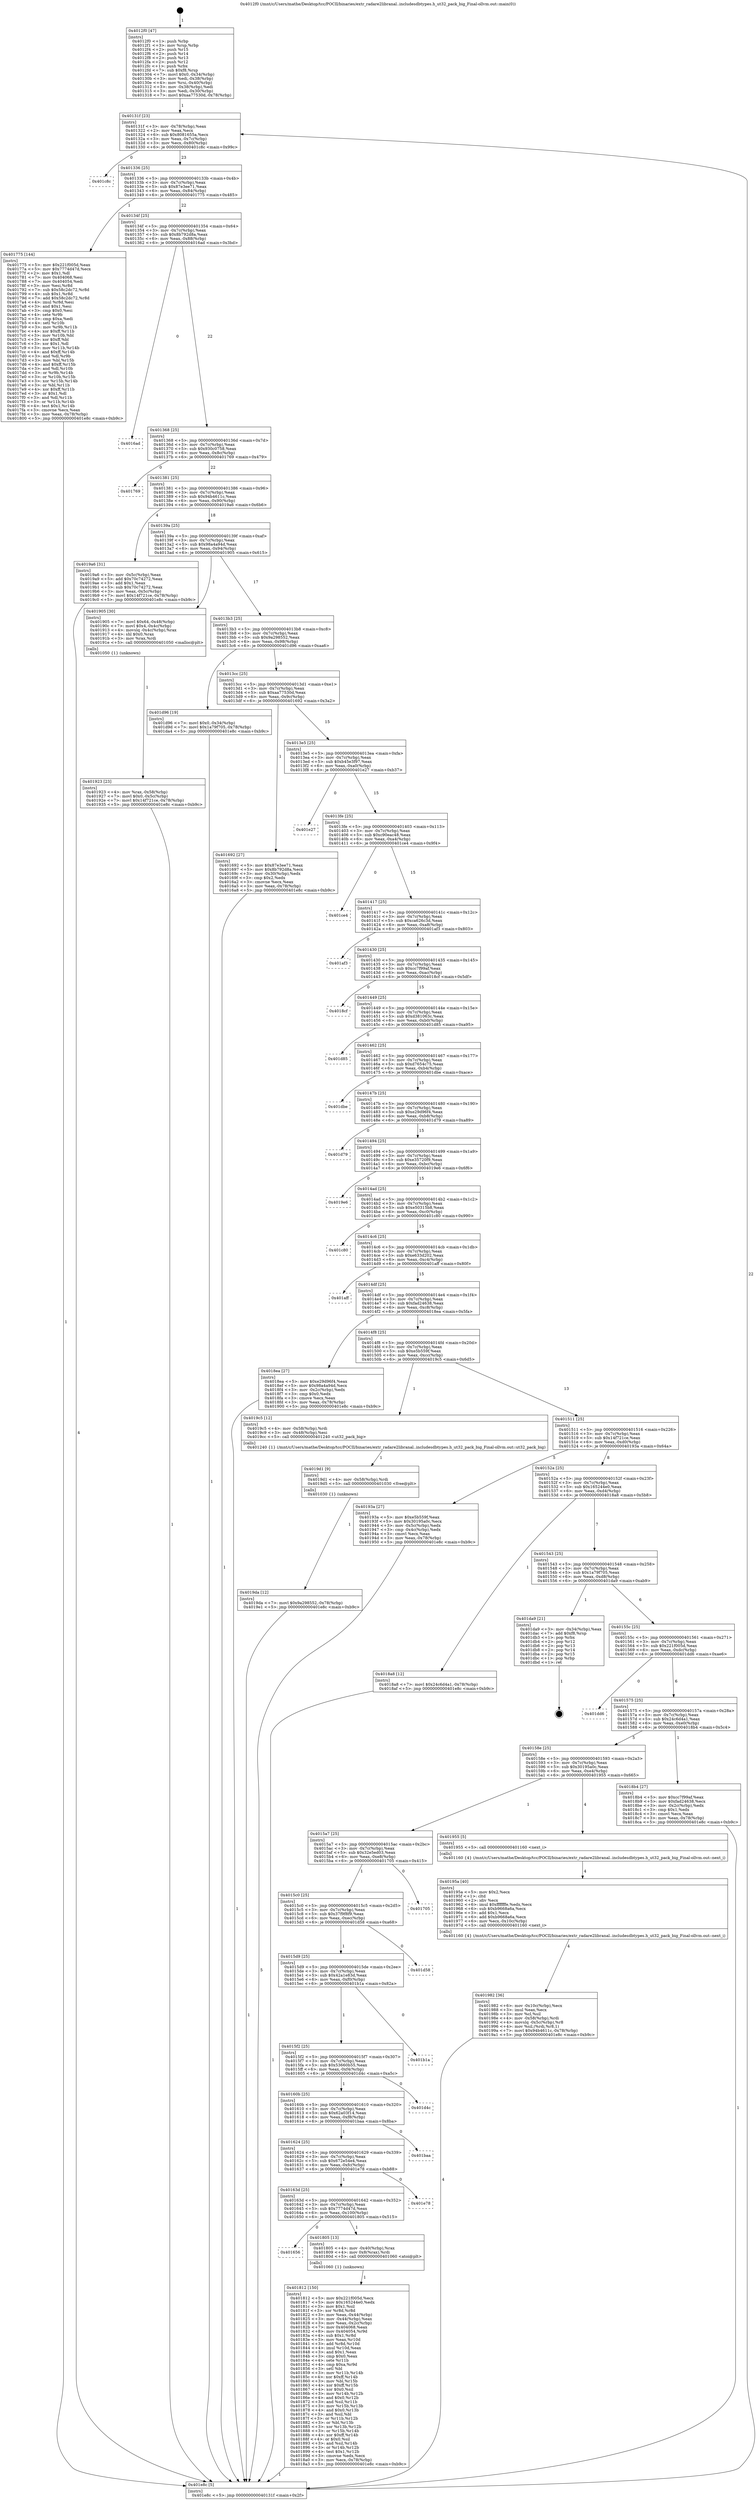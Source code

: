 digraph "0x4012f0" {
  label = "0x4012f0 (/mnt/c/Users/mathe/Desktop/tcc/POCII/binaries/extr_radare2libranal..includesdbtypes.h_ut32_pack_big_Final-ollvm.out::main(0))"
  labelloc = "t"
  node[shape=record]

  Entry [label="",width=0.3,height=0.3,shape=circle,fillcolor=black,style=filled]
  "0x40131f" [label="{
     0x40131f [23]\l
     | [instrs]\l
     &nbsp;&nbsp;0x40131f \<+3\>: mov -0x78(%rbp),%eax\l
     &nbsp;&nbsp;0x401322 \<+2\>: mov %eax,%ecx\l
     &nbsp;&nbsp;0x401324 \<+6\>: sub $0x8081655a,%ecx\l
     &nbsp;&nbsp;0x40132a \<+3\>: mov %eax,-0x7c(%rbp)\l
     &nbsp;&nbsp;0x40132d \<+3\>: mov %ecx,-0x80(%rbp)\l
     &nbsp;&nbsp;0x401330 \<+6\>: je 0000000000401c8c \<main+0x99c\>\l
  }"]
  "0x401c8c" [label="{
     0x401c8c\l
  }", style=dashed]
  "0x401336" [label="{
     0x401336 [25]\l
     | [instrs]\l
     &nbsp;&nbsp;0x401336 \<+5\>: jmp 000000000040133b \<main+0x4b\>\l
     &nbsp;&nbsp;0x40133b \<+3\>: mov -0x7c(%rbp),%eax\l
     &nbsp;&nbsp;0x40133e \<+5\>: sub $0x87e3ee71,%eax\l
     &nbsp;&nbsp;0x401343 \<+6\>: mov %eax,-0x84(%rbp)\l
     &nbsp;&nbsp;0x401349 \<+6\>: je 0000000000401775 \<main+0x485\>\l
  }"]
  Exit [label="",width=0.3,height=0.3,shape=circle,fillcolor=black,style=filled,peripheries=2]
  "0x401775" [label="{
     0x401775 [144]\l
     | [instrs]\l
     &nbsp;&nbsp;0x401775 \<+5\>: mov $0x221f005d,%eax\l
     &nbsp;&nbsp;0x40177a \<+5\>: mov $0x7774d47d,%ecx\l
     &nbsp;&nbsp;0x40177f \<+2\>: mov $0x1,%dl\l
     &nbsp;&nbsp;0x401781 \<+7\>: mov 0x404068,%esi\l
     &nbsp;&nbsp;0x401788 \<+7\>: mov 0x404054,%edi\l
     &nbsp;&nbsp;0x40178f \<+3\>: mov %esi,%r8d\l
     &nbsp;&nbsp;0x401792 \<+7\>: sub $0x58c2dc72,%r8d\l
     &nbsp;&nbsp;0x401799 \<+4\>: sub $0x1,%r8d\l
     &nbsp;&nbsp;0x40179d \<+7\>: add $0x58c2dc72,%r8d\l
     &nbsp;&nbsp;0x4017a4 \<+4\>: imul %r8d,%esi\l
     &nbsp;&nbsp;0x4017a8 \<+3\>: and $0x1,%esi\l
     &nbsp;&nbsp;0x4017ab \<+3\>: cmp $0x0,%esi\l
     &nbsp;&nbsp;0x4017ae \<+4\>: sete %r9b\l
     &nbsp;&nbsp;0x4017b2 \<+3\>: cmp $0xa,%edi\l
     &nbsp;&nbsp;0x4017b5 \<+4\>: setl %r10b\l
     &nbsp;&nbsp;0x4017b9 \<+3\>: mov %r9b,%r11b\l
     &nbsp;&nbsp;0x4017bc \<+4\>: xor $0xff,%r11b\l
     &nbsp;&nbsp;0x4017c0 \<+3\>: mov %r10b,%bl\l
     &nbsp;&nbsp;0x4017c3 \<+3\>: xor $0xff,%bl\l
     &nbsp;&nbsp;0x4017c6 \<+3\>: xor $0x1,%dl\l
     &nbsp;&nbsp;0x4017c9 \<+3\>: mov %r11b,%r14b\l
     &nbsp;&nbsp;0x4017cc \<+4\>: and $0xff,%r14b\l
     &nbsp;&nbsp;0x4017d0 \<+3\>: and %dl,%r9b\l
     &nbsp;&nbsp;0x4017d3 \<+3\>: mov %bl,%r15b\l
     &nbsp;&nbsp;0x4017d6 \<+4\>: and $0xff,%r15b\l
     &nbsp;&nbsp;0x4017da \<+3\>: and %dl,%r10b\l
     &nbsp;&nbsp;0x4017dd \<+3\>: or %r9b,%r14b\l
     &nbsp;&nbsp;0x4017e0 \<+3\>: or %r10b,%r15b\l
     &nbsp;&nbsp;0x4017e3 \<+3\>: xor %r15b,%r14b\l
     &nbsp;&nbsp;0x4017e6 \<+3\>: or %bl,%r11b\l
     &nbsp;&nbsp;0x4017e9 \<+4\>: xor $0xff,%r11b\l
     &nbsp;&nbsp;0x4017ed \<+3\>: or $0x1,%dl\l
     &nbsp;&nbsp;0x4017f0 \<+3\>: and %dl,%r11b\l
     &nbsp;&nbsp;0x4017f3 \<+3\>: or %r11b,%r14b\l
     &nbsp;&nbsp;0x4017f6 \<+4\>: test $0x1,%r14b\l
     &nbsp;&nbsp;0x4017fa \<+3\>: cmovne %ecx,%eax\l
     &nbsp;&nbsp;0x4017fd \<+3\>: mov %eax,-0x78(%rbp)\l
     &nbsp;&nbsp;0x401800 \<+5\>: jmp 0000000000401e8c \<main+0xb9c\>\l
  }"]
  "0x40134f" [label="{
     0x40134f [25]\l
     | [instrs]\l
     &nbsp;&nbsp;0x40134f \<+5\>: jmp 0000000000401354 \<main+0x64\>\l
     &nbsp;&nbsp;0x401354 \<+3\>: mov -0x7c(%rbp),%eax\l
     &nbsp;&nbsp;0x401357 \<+5\>: sub $0x8b792d8a,%eax\l
     &nbsp;&nbsp;0x40135c \<+6\>: mov %eax,-0x88(%rbp)\l
     &nbsp;&nbsp;0x401362 \<+6\>: je 00000000004016ad \<main+0x3bd\>\l
  }"]
  "0x4019da" [label="{
     0x4019da [12]\l
     | [instrs]\l
     &nbsp;&nbsp;0x4019da \<+7\>: movl $0x9a298552,-0x78(%rbp)\l
     &nbsp;&nbsp;0x4019e1 \<+5\>: jmp 0000000000401e8c \<main+0xb9c\>\l
  }"]
  "0x4016ad" [label="{
     0x4016ad\l
  }", style=dashed]
  "0x401368" [label="{
     0x401368 [25]\l
     | [instrs]\l
     &nbsp;&nbsp;0x401368 \<+5\>: jmp 000000000040136d \<main+0x7d\>\l
     &nbsp;&nbsp;0x40136d \<+3\>: mov -0x7c(%rbp),%eax\l
     &nbsp;&nbsp;0x401370 \<+5\>: sub $0x930c0758,%eax\l
     &nbsp;&nbsp;0x401375 \<+6\>: mov %eax,-0x8c(%rbp)\l
     &nbsp;&nbsp;0x40137b \<+6\>: je 0000000000401769 \<main+0x479\>\l
  }"]
  "0x4019d1" [label="{
     0x4019d1 [9]\l
     | [instrs]\l
     &nbsp;&nbsp;0x4019d1 \<+4\>: mov -0x58(%rbp),%rdi\l
     &nbsp;&nbsp;0x4019d5 \<+5\>: call 0000000000401030 \<free@plt\>\l
     | [calls]\l
     &nbsp;&nbsp;0x401030 \{1\} (unknown)\l
  }"]
  "0x401769" [label="{
     0x401769\l
  }", style=dashed]
  "0x401381" [label="{
     0x401381 [25]\l
     | [instrs]\l
     &nbsp;&nbsp;0x401381 \<+5\>: jmp 0000000000401386 \<main+0x96\>\l
     &nbsp;&nbsp;0x401386 \<+3\>: mov -0x7c(%rbp),%eax\l
     &nbsp;&nbsp;0x401389 \<+5\>: sub $0x94b4611c,%eax\l
     &nbsp;&nbsp;0x40138e \<+6\>: mov %eax,-0x90(%rbp)\l
     &nbsp;&nbsp;0x401394 \<+6\>: je 00000000004019a6 \<main+0x6b6\>\l
  }"]
  "0x401982" [label="{
     0x401982 [36]\l
     | [instrs]\l
     &nbsp;&nbsp;0x401982 \<+6\>: mov -0x10c(%rbp),%ecx\l
     &nbsp;&nbsp;0x401988 \<+3\>: imul %eax,%ecx\l
     &nbsp;&nbsp;0x40198b \<+3\>: mov %cl,%sil\l
     &nbsp;&nbsp;0x40198e \<+4\>: mov -0x58(%rbp),%rdi\l
     &nbsp;&nbsp;0x401992 \<+4\>: movslq -0x5c(%rbp),%r8\l
     &nbsp;&nbsp;0x401996 \<+4\>: mov %sil,(%rdi,%r8,1)\l
     &nbsp;&nbsp;0x40199a \<+7\>: movl $0x94b4611c,-0x78(%rbp)\l
     &nbsp;&nbsp;0x4019a1 \<+5\>: jmp 0000000000401e8c \<main+0xb9c\>\l
  }"]
  "0x4019a6" [label="{
     0x4019a6 [31]\l
     | [instrs]\l
     &nbsp;&nbsp;0x4019a6 \<+3\>: mov -0x5c(%rbp),%eax\l
     &nbsp;&nbsp;0x4019a9 \<+5\>: add $0x70c74272,%eax\l
     &nbsp;&nbsp;0x4019ae \<+3\>: add $0x1,%eax\l
     &nbsp;&nbsp;0x4019b1 \<+5\>: sub $0x70c74272,%eax\l
     &nbsp;&nbsp;0x4019b6 \<+3\>: mov %eax,-0x5c(%rbp)\l
     &nbsp;&nbsp;0x4019b9 \<+7\>: movl $0x14f721ce,-0x78(%rbp)\l
     &nbsp;&nbsp;0x4019c0 \<+5\>: jmp 0000000000401e8c \<main+0xb9c\>\l
  }"]
  "0x40139a" [label="{
     0x40139a [25]\l
     | [instrs]\l
     &nbsp;&nbsp;0x40139a \<+5\>: jmp 000000000040139f \<main+0xaf\>\l
     &nbsp;&nbsp;0x40139f \<+3\>: mov -0x7c(%rbp),%eax\l
     &nbsp;&nbsp;0x4013a2 \<+5\>: sub $0x98a4a94d,%eax\l
     &nbsp;&nbsp;0x4013a7 \<+6\>: mov %eax,-0x94(%rbp)\l
     &nbsp;&nbsp;0x4013ad \<+6\>: je 0000000000401905 \<main+0x615\>\l
  }"]
  "0x40195a" [label="{
     0x40195a [40]\l
     | [instrs]\l
     &nbsp;&nbsp;0x40195a \<+5\>: mov $0x2,%ecx\l
     &nbsp;&nbsp;0x40195f \<+1\>: cltd\l
     &nbsp;&nbsp;0x401960 \<+2\>: idiv %ecx\l
     &nbsp;&nbsp;0x401962 \<+6\>: imul $0xfffffffe,%edx,%ecx\l
     &nbsp;&nbsp;0x401968 \<+6\>: sub $0xb9668a6a,%ecx\l
     &nbsp;&nbsp;0x40196e \<+3\>: add $0x1,%ecx\l
     &nbsp;&nbsp;0x401971 \<+6\>: add $0xb9668a6a,%ecx\l
     &nbsp;&nbsp;0x401977 \<+6\>: mov %ecx,-0x10c(%rbp)\l
     &nbsp;&nbsp;0x40197d \<+5\>: call 0000000000401160 \<next_i\>\l
     | [calls]\l
     &nbsp;&nbsp;0x401160 \{4\} (/mnt/c/Users/mathe/Desktop/tcc/POCII/binaries/extr_radare2libranal..includesdbtypes.h_ut32_pack_big_Final-ollvm.out::next_i)\l
  }"]
  "0x401905" [label="{
     0x401905 [30]\l
     | [instrs]\l
     &nbsp;&nbsp;0x401905 \<+7\>: movl $0x64,-0x48(%rbp)\l
     &nbsp;&nbsp;0x40190c \<+7\>: movl $0x4,-0x4c(%rbp)\l
     &nbsp;&nbsp;0x401913 \<+4\>: movslq -0x4c(%rbp),%rax\l
     &nbsp;&nbsp;0x401917 \<+4\>: shl $0x0,%rax\l
     &nbsp;&nbsp;0x40191b \<+3\>: mov %rax,%rdi\l
     &nbsp;&nbsp;0x40191e \<+5\>: call 0000000000401050 \<malloc@plt\>\l
     | [calls]\l
     &nbsp;&nbsp;0x401050 \{1\} (unknown)\l
  }"]
  "0x4013b3" [label="{
     0x4013b3 [25]\l
     | [instrs]\l
     &nbsp;&nbsp;0x4013b3 \<+5\>: jmp 00000000004013b8 \<main+0xc8\>\l
     &nbsp;&nbsp;0x4013b8 \<+3\>: mov -0x7c(%rbp),%eax\l
     &nbsp;&nbsp;0x4013bb \<+5\>: sub $0x9a298552,%eax\l
     &nbsp;&nbsp;0x4013c0 \<+6\>: mov %eax,-0x98(%rbp)\l
     &nbsp;&nbsp;0x4013c6 \<+6\>: je 0000000000401d96 \<main+0xaa6\>\l
  }"]
  "0x401923" [label="{
     0x401923 [23]\l
     | [instrs]\l
     &nbsp;&nbsp;0x401923 \<+4\>: mov %rax,-0x58(%rbp)\l
     &nbsp;&nbsp;0x401927 \<+7\>: movl $0x0,-0x5c(%rbp)\l
     &nbsp;&nbsp;0x40192e \<+7\>: movl $0x14f721ce,-0x78(%rbp)\l
     &nbsp;&nbsp;0x401935 \<+5\>: jmp 0000000000401e8c \<main+0xb9c\>\l
  }"]
  "0x401d96" [label="{
     0x401d96 [19]\l
     | [instrs]\l
     &nbsp;&nbsp;0x401d96 \<+7\>: movl $0x0,-0x34(%rbp)\l
     &nbsp;&nbsp;0x401d9d \<+7\>: movl $0x1a79f705,-0x78(%rbp)\l
     &nbsp;&nbsp;0x401da4 \<+5\>: jmp 0000000000401e8c \<main+0xb9c\>\l
  }"]
  "0x4013cc" [label="{
     0x4013cc [25]\l
     | [instrs]\l
     &nbsp;&nbsp;0x4013cc \<+5\>: jmp 00000000004013d1 \<main+0xe1\>\l
     &nbsp;&nbsp;0x4013d1 \<+3\>: mov -0x7c(%rbp),%eax\l
     &nbsp;&nbsp;0x4013d4 \<+5\>: sub $0xaa77530d,%eax\l
     &nbsp;&nbsp;0x4013d9 \<+6\>: mov %eax,-0x9c(%rbp)\l
     &nbsp;&nbsp;0x4013df \<+6\>: je 0000000000401692 \<main+0x3a2\>\l
  }"]
  "0x401812" [label="{
     0x401812 [150]\l
     | [instrs]\l
     &nbsp;&nbsp;0x401812 \<+5\>: mov $0x221f005d,%ecx\l
     &nbsp;&nbsp;0x401817 \<+5\>: mov $0x165244e0,%edx\l
     &nbsp;&nbsp;0x40181c \<+3\>: mov $0x1,%sil\l
     &nbsp;&nbsp;0x40181f \<+3\>: xor %r8d,%r8d\l
     &nbsp;&nbsp;0x401822 \<+3\>: mov %eax,-0x44(%rbp)\l
     &nbsp;&nbsp;0x401825 \<+3\>: mov -0x44(%rbp),%eax\l
     &nbsp;&nbsp;0x401828 \<+3\>: mov %eax,-0x2c(%rbp)\l
     &nbsp;&nbsp;0x40182b \<+7\>: mov 0x404068,%eax\l
     &nbsp;&nbsp;0x401832 \<+8\>: mov 0x404054,%r9d\l
     &nbsp;&nbsp;0x40183a \<+4\>: sub $0x1,%r8d\l
     &nbsp;&nbsp;0x40183e \<+3\>: mov %eax,%r10d\l
     &nbsp;&nbsp;0x401841 \<+3\>: add %r8d,%r10d\l
     &nbsp;&nbsp;0x401844 \<+4\>: imul %r10d,%eax\l
     &nbsp;&nbsp;0x401848 \<+3\>: and $0x1,%eax\l
     &nbsp;&nbsp;0x40184b \<+3\>: cmp $0x0,%eax\l
     &nbsp;&nbsp;0x40184e \<+4\>: sete %r11b\l
     &nbsp;&nbsp;0x401852 \<+4\>: cmp $0xa,%r9d\l
     &nbsp;&nbsp;0x401856 \<+3\>: setl %bl\l
     &nbsp;&nbsp;0x401859 \<+3\>: mov %r11b,%r14b\l
     &nbsp;&nbsp;0x40185c \<+4\>: xor $0xff,%r14b\l
     &nbsp;&nbsp;0x401860 \<+3\>: mov %bl,%r15b\l
     &nbsp;&nbsp;0x401863 \<+4\>: xor $0xff,%r15b\l
     &nbsp;&nbsp;0x401867 \<+4\>: xor $0x0,%sil\l
     &nbsp;&nbsp;0x40186b \<+3\>: mov %r14b,%r12b\l
     &nbsp;&nbsp;0x40186e \<+4\>: and $0x0,%r12b\l
     &nbsp;&nbsp;0x401872 \<+3\>: and %sil,%r11b\l
     &nbsp;&nbsp;0x401875 \<+3\>: mov %r15b,%r13b\l
     &nbsp;&nbsp;0x401878 \<+4\>: and $0x0,%r13b\l
     &nbsp;&nbsp;0x40187c \<+3\>: and %sil,%bl\l
     &nbsp;&nbsp;0x40187f \<+3\>: or %r11b,%r12b\l
     &nbsp;&nbsp;0x401882 \<+3\>: or %bl,%r13b\l
     &nbsp;&nbsp;0x401885 \<+3\>: xor %r13b,%r12b\l
     &nbsp;&nbsp;0x401888 \<+3\>: or %r15b,%r14b\l
     &nbsp;&nbsp;0x40188b \<+4\>: xor $0xff,%r14b\l
     &nbsp;&nbsp;0x40188f \<+4\>: or $0x0,%sil\l
     &nbsp;&nbsp;0x401893 \<+3\>: and %sil,%r14b\l
     &nbsp;&nbsp;0x401896 \<+3\>: or %r14b,%r12b\l
     &nbsp;&nbsp;0x401899 \<+4\>: test $0x1,%r12b\l
     &nbsp;&nbsp;0x40189d \<+3\>: cmovne %edx,%ecx\l
     &nbsp;&nbsp;0x4018a0 \<+3\>: mov %ecx,-0x78(%rbp)\l
     &nbsp;&nbsp;0x4018a3 \<+5\>: jmp 0000000000401e8c \<main+0xb9c\>\l
  }"]
  "0x401692" [label="{
     0x401692 [27]\l
     | [instrs]\l
     &nbsp;&nbsp;0x401692 \<+5\>: mov $0x87e3ee71,%eax\l
     &nbsp;&nbsp;0x401697 \<+5\>: mov $0x8b792d8a,%ecx\l
     &nbsp;&nbsp;0x40169c \<+3\>: mov -0x30(%rbp),%edx\l
     &nbsp;&nbsp;0x40169f \<+3\>: cmp $0x2,%edx\l
     &nbsp;&nbsp;0x4016a2 \<+3\>: cmovne %ecx,%eax\l
     &nbsp;&nbsp;0x4016a5 \<+3\>: mov %eax,-0x78(%rbp)\l
     &nbsp;&nbsp;0x4016a8 \<+5\>: jmp 0000000000401e8c \<main+0xb9c\>\l
  }"]
  "0x4013e5" [label="{
     0x4013e5 [25]\l
     | [instrs]\l
     &nbsp;&nbsp;0x4013e5 \<+5\>: jmp 00000000004013ea \<main+0xfa\>\l
     &nbsp;&nbsp;0x4013ea \<+3\>: mov -0x7c(%rbp),%eax\l
     &nbsp;&nbsp;0x4013ed \<+5\>: sub $0xb45e3f97,%eax\l
     &nbsp;&nbsp;0x4013f2 \<+6\>: mov %eax,-0xa0(%rbp)\l
     &nbsp;&nbsp;0x4013f8 \<+6\>: je 0000000000401e27 \<main+0xb37\>\l
  }"]
  "0x401e8c" [label="{
     0x401e8c [5]\l
     | [instrs]\l
     &nbsp;&nbsp;0x401e8c \<+5\>: jmp 000000000040131f \<main+0x2f\>\l
  }"]
  "0x4012f0" [label="{
     0x4012f0 [47]\l
     | [instrs]\l
     &nbsp;&nbsp;0x4012f0 \<+1\>: push %rbp\l
     &nbsp;&nbsp;0x4012f1 \<+3\>: mov %rsp,%rbp\l
     &nbsp;&nbsp;0x4012f4 \<+2\>: push %r15\l
     &nbsp;&nbsp;0x4012f6 \<+2\>: push %r14\l
     &nbsp;&nbsp;0x4012f8 \<+2\>: push %r13\l
     &nbsp;&nbsp;0x4012fa \<+2\>: push %r12\l
     &nbsp;&nbsp;0x4012fc \<+1\>: push %rbx\l
     &nbsp;&nbsp;0x4012fd \<+7\>: sub $0xf8,%rsp\l
     &nbsp;&nbsp;0x401304 \<+7\>: movl $0x0,-0x34(%rbp)\l
     &nbsp;&nbsp;0x40130b \<+3\>: mov %edi,-0x38(%rbp)\l
     &nbsp;&nbsp;0x40130e \<+4\>: mov %rsi,-0x40(%rbp)\l
     &nbsp;&nbsp;0x401312 \<+3\>: mov -0x38(%rbp),%edi\l
     &nbsp;&nbsp;0x401315 \<+3\>: mov %edi,-0x30(%rbp)\l
     &nbsp;&nbsp;0x401318 \<+7\>: movl $0xaa77530d,-0x78(%rbp)\l
  }"]
  "0x401656" [label="{
     0x401656\l
  }", style=dashed]
  "0x401e27" [label="{
     0x401e27\l
  }", style=dashed]
  "0x4013fe" [label="{
     0x4013fe [25]\l
     | [instrs]\l
     &nbsp;&nbsp;0x4013fe \<+5\>: jmp 0000000000401403 \<main+0x113\>\l
     &nbsp;&nbsp;0x401403 \<+3\>: mov -0x7c(%rbp),%eax\l
     &nbsp;&nbsp;0x401406 \<+5\>: sub $0xc90eac48,%eax\l
     &nbsp;&nbsp;0x40140b \<+6\>: mov %eax,-0xa4(%rbp)\l
     &nbsp;&nbsp;0x401411 \<+6\>: je 0000000000401ce4 \<main+0x9f4\>\l
  }"]
  "0x401805" [label="{
     0x401805 [13]\l
     | [instrs]\l
     &nbsp;&nbsp;0x401805 \<+4\>: mov -0x40(%rbp),%rax\l
     &nbsp;&nbsp;0x401809 \<+4\>: mov 0x8(%rax),%rdi\l
     &nbsp;&nbsp;0x40180d \<+5\>: call 0000000000401060 \<atoi@plt\>\l
     | [calls]\l
     &nbsp;&nbsp;0x401060 \{1\} (unknown)\l
  }"]
  "0x401ce4" [label="{
     0x401ce4\l
  }", style=dashed]
  "0x401417" [label="{
     0x401417 [25]\l
     | [instrs]\l
     &nbsp;&nbsp;0x401417 \<+5\>: jmp 000000000040141c \<main+0x12c\>\l
     &nbsp;&nbsp;0x40141c \<+3\>: mov -0x7c(%rbp),%eax\l
     &nbsp;&nbsp;0x40141f \<+5\>: sub $0xca626c3d,%eax\l
     &nbsp;&nbsp;0x401424 \<+6\>: mov %eax,-0xa8(%rbp)\l
     &nbsp;&nbsp;0x40142a \<+6\>: je 0000000000401af3 \<main+0x803\>\l
  }"]
  "0x40163d" [label="{
     0x40163d [25]\l
     | [instrs]\l
     &nbsp;&nbsp;0x40163d \<+5\>: jmp 0000000000401642 \<main+0x352\>\l
     &nbsp;&nbsp;0x401642 \<+3\>: mov -0x7c(%rbp),%eax\l
     &nbsp;&nbsp;0x401645 \<+5\>: sub $0x7774d47d,%eax\l
     &nbsp;&nbsp;0x40164a \<+6\>: mov %eax,-0x100(%rbp)\l
     &nbsp;&nbsp;0x401650 \<+6\>: je 0000000000401805 \<main+0x515\>\l
  }"]
  "0x401af3" [label="{
     0x401af3\l
  }", style=dashed]
  "0x401430" [label="{
     0x401430 [25]\l
     | [instrs]\l
     &nbsp;&nbsp;0x401430 \<+5\>: jmp 0000000000401435 \<main+0x145\>\l
     &nbsp;&nbsp;0x401435 \<+3\>: mov -0x7c(%rbp),%eax\l
     &nbsp;&nbsp;0x401438 \<+5\>: sub $0xcc7f99af,%eax\l
     &nbsp;&nbsp;0x40143d \<+6\>: mov %eax,-0xac(%rbp)\l
     &nbsp;&nbsp;0x401443 \<+6\>: je 00000000004018cf \<main+0x5df\>\l
  }"]
  "0x401e78" [label="{
     0x401e78\l
  }", style=dashed]
  "0x4018cf" [label="{
     0x4018cf\l
  }", style=dashed]
  "0x401449" [label="{
     0x401449 [25]\l
     | [instrs]\l
     &nbsp;&nbsp;0x401449 \<+5\>: jmp 000000000040144e \<main+0x15e\>\l
     &nbsp;&nbsp;0x40144e \<+3\>: mov -0x7c(%rbp),%eax\l
     &nbsp;&nbsp;0x401451 \<+5\>: sub $0xd381063c,%eax\l
     &nbsp;&nbsp;0x401456 \<+6\>: mov %eax,-0xb0(%rbp)\l
     &nbsp;&nbsp;0x40145c \<+6\>: je 0000000000401d85 \<main+0xa95\>\l
  }"]
  "0x401624" [label="{
     0x401624 [25]\l
     | [instrs]\l
     &nbsp;&nbsp;0x401624 \<+5\>: jmp 0000000000401629 \<main+0x339\>\l
     &nbsp;&nbsp;0x401629 \<+3\>: mov -0x7c(%rbp),%eax\l
     &nbsp;&nbsp;0x40162c \<+5\>: sub $0x672e54e4,%eax\l
     &nbsp;&nbsp;0x401631 \<+6\>: mov %eax,-0xfc(%rbp)\l
     &nbsp;&nbsp;0x401637 \<+6\>: je 0000000000401e78 \<main+0xb88\>\l
  }"]
  "0x401d85" [label="{
     0x401d85\l
  }", style=dashed]
  "0x401462" [label="{
     0x401462 [25]\l
     | [instrs]\l
     &nbsp;&nbsp;0x401462 \<+5\>: jmp 0000000000401467 \<main+0x177\>\l
     &nbsp;&nbsp;0x401467 \<+3\>: mov -0x7c(%rbp),%eax\l
     &nbsp;&nbsp;0x40146a \<+5\>: sub $0xd7654c75,%eax\l
     &nbsp;&nbsp;0x40146f \<+6\>: mov %eax,-0xb4(%rbp)\l
     &nbsp;&nbsp;0x401475 \<+6\>: je 0000000000401dbe \<main+0xace\>\l
  }"]
  "0x401baa" [label="{
     0x401baa\l
  }", style=dashed]
  "0x401dbe" [label="{
     0x401dbe\l
  }", style=dashed]
  "0x40147b" [label="{
     0x40147b [25]\l
     | [instrs]\l
     &nbsp;&nbsp;0x40147b \<+5\>: jmp 0000000000401480 \<main+0x190\>\l
     &nbsp;&nbsp;0x401480 \<+3\>: mov -0x7c(%rbp),%eax\l
     &nbsp;&nbsp;0x401483 \<+5\>: sub $0xe29d96f4,%eax\l
     &nbsp;&nbsp;0x401488 \<+6\>: mov %eax,-0xb8(%rbp)\l
     &nbsp;&nbsp;0x40148e \<+6\>: je 0000000000401d79 \<main+0xa89\>\l
  }"]
  "0x40160b" [label="{
     0x40160b [25]\l
     | [instrs]\l
     &nbsp;&nbsp;0x40160b \<+5\>: jmp 0000000000401610 \<main+0x320\>\l
     &nbsp;&nbsp;0x401610 \<+3\>: mov -0x7c(%rbp),%eax\l
     &nbsp;&nbsp;0x401613 \<+5\>: sub $0x62a03f14,%eax\l
     &nbsp;&nbsp;0x401618 \<+6\>: mov %eax,-0xf8(%rbp)\l
     &nbsp;&nbsp;0x40161e \<+6\>: je 0000000000401baa \<main+0x8ba\>\l
  }"]
  "0x401d79" [label="{
     0x401d79\l
  }", style=dashed]
  "0x401494" [label="{
     0x401494 [25]\l
     | [instrs]\l
     &nbsp;&nbsp;0x401494 \<+5\>: jmp 0000000000401499 \<main+0x1a9\>\l
     &nbsp;&nbsp;0x401499 \<+3\>: mov -0x7c(%rbp),%eax\l
     &nbsp;&nbsp;0x40149c \<+5\>: sub $0xe35720f9,%eax\l
     &nbsp;&nbsp;0x4014a1 \<+6\>: mov %eax,-0xbc(%rbp)\l
     &nbsp;&nbsp;0x4014a7 \<+6\>: je 00000000004019e6 \<main+0x6f6\>\l
  }"]
  "0x401d4c" [label="{
     0x401d4c\l
  }", style=dashed]
  "0x4019e6" [label="{
     0x4019e6\l
  }", style=dashed]
  "0x4014ad" [label="{
     0x4014ad [25]\l
     | [instrs]\l
     &nbsp;&nbsp;0x4014ad \<+5\>: jmp 00000000004014b2 \<main+0x1c2\>\l
     &nbsp;&nbsp;0x4014b2 \<+3\>: mov -0x7c(%rbp),%eax\l
     &nbsp;&nbsp;0x4014b5 \<+5\>: sub $0xe50315b8,%eax\l
     &nbsp;&nbsp;0x4014ba \<+6\>: mov %eax,-0xc0(%rbp)\l
     &nbsp;&nbsp;0x4014c0 \<+6\>: je 0000000000401c80 \<main+0x990\>\l
  }"]
  "0x4015f2" [label="{
     0x4015f2 [25]\l
     | [instrs]\l
     &nbsp;&nbsp;0x4015f2 \<+5\>: jmp 00000000004015f7 \<main+0x307\>\l
     &nbsp;&nbsp;0x4015f7 \<+3\>: mov -0x7c(%rbp),%eax\l
     &nbsp;&nbsp;0x4015fa \<+5\>: sub $0x53660b55,%eax\l
     &nbsp;&nbsp;0x4015ff \<+6\>: mov %eax,-0xf4(%rbp)\l
     &nbsp;&nbsp;0x401605 \<+6\>: je 0000000000401d4c \<main+0xa5c\>\l
  }"]
  "0x401c80" [label="{
     0x401c80\l
  }", style=dashed]
  "0x4014c6" [label="{
     0x4014c6 [25]\l
     | [instrs]\l
     &nbsp;&nbsp;0x4014c6 \<+5\>: jmp 00000000004014cb \<main+0x1db\>\l
     &nbsp;&nbsp;0x4014cb \<+3\>: mov -0x7c(%rbp),%eax\l
     &nbsp;&nbsp;0x4014ce \<+5\>: sub $0xe633d202,%eax\l
     &nbsp;&nbsp;0x4014d3 \<+6\>: mov %eax,-0xc4(%rbp)\l
     &nbsp;&nbsp;0x4014d9 \<+6\>: je 0000000000401aff \<main+0x80f\>\l
  }"]
  "0x401b1a" [label="{
     0x401b1a\l
  }", style=dashed]
  "0x401aff" [label="{
     0x401aff\l
  }", style=dashed]
  "0x4014df" [label="{
     0x4014df [25]\l
     | [instrs]\l
     &nbsp;&nbsp;0x4014df \<+5\>: jmp 00000000004014e4 \<main+0x1f4\>\l
     &nbsp;&nbsp;0x4014e4 \<+3\>: mov -0x7c(%rbp),%eax\l
     &nbsp;&nbsp;0x4014e7 \<+5\>: sub $0xfad24638,%eax\l
     &nbsp;&nbsp;0x4014ec \<+6\>: mov %eax,-0xc8(%rbp)\l
     &nbsp;&nbsp;0x4014f2 \<+6\>: je 00000000004018ea \<main+0x5fa\>\l
  }"]
  "0x4015d9" [label="{
     0x4015d9 [25]\l
     | [instrs]\l
     &nbsp;&nbsp;0x4015d9 \<+5\>: jmp 00000000004015de \<main+0x2ee\>\l
     &nbsp;&nbsp;0x4015de \<+3\>: mov -0x7c(%rbp),%eax\l
     &nbsp;&nbsp;0x4015e1 \<+5\>: sub $0x42a1e83d,%eax\l
     &nbsp;&nbsp;0x4015e6 \<+6\>: mov %eax,-0xf0(%rbp)\l
     &nbsp;&nbsp;0x4015ec \<+6\>: je 0000000000401b1a \<main+0x82a\>\l
  }"]
  "0x4018ea" [label="{
     0x4018ea [27]\l
     | [instrs]\l
     &nbsp;&nbsp;0x4018ea \<+5\>: mov $0xe29d96f4,%eax\l
     &nbsp;&nbsp;0x4018ef \<+5\>: mov $0x98a4a94d,%ecx\l
     &nbsp;&nbsp;0x4018f4 \<+3\>: mov -0x2c(%rbp),%edx\l
     &nbsp;&nbsp;0x4018f7 \<+3\>: cmp $0x0,%edx\l
     &nbsp;&nbsp;0x4018fa \<+3\>: cmove %ecx,%eax\l
     &nbsp;&nbsp;0x4018fd \<+3\>: mov %eax,-0x78(%rbp)\l
     &nbsp;&nbsp;0x401900 \<+5\>: jmp 0000000000401e8c \<main+0xb9c\>\l
  }"]
  "0x4014f8" [label="{
     0x4014f8 [25]\l
     | [instrs]\l
     &nbsp;&nbsp;0x4014f8 \<+5\>: jmp 00000000004014fd \<main+0x20d\>\l
     &nbsp;&nbsp;0x4014fd \<+3\>: mov -0x7c(%rbp),%eax\l
     &nbsp;&nbsp;0x401500 \<+5\>: sub $0xe5b559f,%eax\l
     &nbsp;&nbsp;0x401505 \<+6\>: mov %eax,-0xcc(%rbp)\l
     &nbsp;&nbsp;0x40150b \<+6\>: je 00000000004019c5 \<main+0x6d5\>\l
  }"]
  "0x401d58" [label="{
     0x401d58\l
  }", style=dashed]
  "0x4019c5" [label="{
     0x4019c5 [12]\l
     | [instrs]\l
     &nbsp;&nbsp;0x4019c5 \<+4\>: mov -0x58(%rbp),%rdi\l
     &nbsp;&nbsp;0x4019c9 \<+3\>: mov -0x48(%rbp),%esi\l
     &nbsp;&nbsp;0x4019cc \<+5\>: call 0000000000401240 \<ut32_pack_big\>\l
     | [calls]\l
     &nbsp;&nbsp;0x401240 \{1\} (/mnt/c/Users/mathe/Desktop/tcc/POCII/binaries/extr_radare2libranal..includesdbtypes.h_ut32_pack_big_Final-ollvm.out::ut32_pack_big)\l
  }"]
  "0x401511" [label="{
     0x401511 [25]\l
     | [instrs]\l
     &nbsp;&nbsp;0x401511 \<+5\>: jmp 0000000000401516 \<main+0x226\>\l
     &nbsp;&nbsp;0x401516 \<+3\>: mov -0x7c(%rbp),%eax\l
     &nbsp;&nbsp;0x401519 \<+5\>: sub $0x14f721ce,%eax\l
     &nbsp;&nbsp;0x40151e \<+6\>: mov %eax,-0xd0(%rbp)\l
     &nbsp;&nbsp;0x401524 \<+6\>: je 000000000040193a \<main+0x64a\>\l
  }"]
  "0x4015c0" [label="{
     0x4015c0 [25]\l
     | [instrs]\l
     &nbsp;&nbsp;0x4015c0 \<+5\>: jmp 00000000004015c5 \<main+0x2d5\>\l
     &nbsp;&nbsp;0x4015c5 \<+3\>: mov -0x7c(%rbp),%eax\l
     &nbsp;&nbsp;0x4015c8 \<+5\>: sub $0x37f9f8f9,%eax\l
     &nbsp;&nbsp;0x4015cd \<+6\>: mov %eax,-0xec(%rbp)\l
     &nbsp;&nbsp;0x4015d3 \<+6\>: je 0000000000401d58 \<main+0xa68\>\l
  }"]
  "0x40193a" [label="{
     0x40193a [27]\l
     | [instrs]\l
     &nbsp;&nbsp;0x40193a \<+5\>: mov $0xe5b559f,%eax\l
     &nbsp;&nbsp;0x40193f \<+5\>: mov $0x30195a0c,%ecx\l
     &nbsp;&nbsp;0x401944 \<+3\>: mov -0x5c(%rbp),%edx\l
     &nbsp;&nbsp;0x401947 \<+3\>: cmp -0x4c(%rbp),%edx\l
     &nbsp;&nbsp;0x40194a \<+3\>: cmovl %ecx,%eax\l
     &nbsp;&nbsp;0x40194d \<+3\>: mov %eax,-0x78(%rbp)\l
     &nbsp;&nbsp;0x401950 \<+5\>: jmp 0000000000401e8c \<main+0xb9c\>\l
  }"]
  "0x40152a" [label="{
     0x40152a [25]\l
     | [instrs]\l
     &nbsp;&nbsp;0x40152a \<+5\>: jmp 000000000040152f \<main+0x23f\>\l
     &nbsp;&nbsp;0x40152f \<+3\>: mov -0x7c(%rbp),%eax\l
     &nbsp;&nbsp;0x401532 \<+5\>: sub $0x165244e0,%eax\l
     &nbsp;&nbsp;0x401537 \<+6\>: mov %eax,-0xd4(%rbp)\l
     &nbsp;&nbsp;0x40153d \<+6\>: je 00000000004018a8 \<main+0x5b8\>\l
  }"]
  "0x401705" [label="{
     0x401705\l
  }", style=dashed]
  "0x4018a8" [label="{
     0x4018a8 [12]\l
     | [instrs]\l
     &nbsp;&nbsp;0x4018a8 \<+7\>: movl $0x24c6d4a1,-0x78(%rbp)\l
     &nbsp;&nbsp;0x4018af \<+5\>: jmp 0000000000401e8c \<main+0xb9c\>\l
  }"]
  "0x401543" [label="{
     0x401543 [25]\l
     | [instrs]\l
     &nbsp;&nbsp;0x401543 \<+5\>: jmp 0000000000401548 \<main+0x258\>\l
     &nbsp;&nbsp;0x401548 \<+3\>: mov -0x7c(%rbp),%eax\l
     &nbsp;&nbsp;0x40154b \<+5\>: sub $0x1a79f705,%eax\l
     &nbsp;&nbsp;0x401550 \<+6\>: mov %eax,-0xd8(%rbp)\l
     &nbsp;&nbsp;0x401556 \<+6\>: je 0000000000401da9 \<main+0xab9\>\l
  }"]
  "0x4015a7" [label="{
     0x4015a7 [25]\l
     | [instrs]\l
     &nbsp;&nbsp;0x4015a7 \<+5\>: jmp 00000000004015ac \<main+0x2bc\>\l
     &nbsp;&nbsp;0x4015ac \<+3\>: mov -0x7c(%rbp),%eax\l
     &nbsp;&nbsp;0x4015af \<+5\>: sub $0x32e5ed03,%eax\l
     &nbsp;&nbsp;0x4015b4 \<+6\>: mov %eax,-0xe8(%rbp)\l
     &nbsp;&nbsp;0x4015ba \<+6\>: je 0000000000401705 \<main+0x415\>\l
  }"]
  "0x401da9" [label="{
     0x401da9 [21]\l
     | [instrs]\l
     &nbsp;&nbsp;0x401da9 \<+3\>: mov -0x34(%rbp),%eax\l
     &nbsp;&nbsp;0x401dac \<+7\>: add $0xf8,%rsp\l
     &nbsp;&nbsp;0x401db3 \<+1\>: pop %rbx\l
     &nbsp;&nbsp;0x401db4 \<+2\>: pop %r12\l
     &nbsp;&nbsp;0x401db6 \<+2\>: pop %r13\l
     &nbsp;&nbsp;0x401db8 \<+2\>: pop %r14\l
     &nbsp;&nbsp;0x401dba \<+2\>: pop %r15\l
     &nbsp;&nbsp;0x401dbc \<+1\>: pop %rbp\l
     &nbsp;&nbsp;0x401dbd \<+1\>: ret\l
  }"]
  "0x40155c" [label="{
     0x40155c [25]\l
     | [instrs]\l
     &nbsp;&nbsp;0x40155c \<+5\>: jmp 0000000000401561 \<main+0x271\>\l
     &nbsp;&nbsp;0x401561 \<+3\>: mov -0x7c(%rbp),%eax\l
     &nbsp;&nbsp;0x401564 \<+5\>: sub $0x221f005d,%eax\l
     &nbsp;&nbsp;0x401569 \<+6\>: mov %eax,-0xdc(%rbp)\l
     &nbsp;&nbsp;0x40156f \<+6\>: je 0000000000401dd6 \<main+0xae6\>\l
  }"]
  "0x401955" [label="{
     0x401955 [5]\l
     | [instrs]\l
     &nbsp;&nbsp;0x401955 \<+5\>: call 0000000000401160 \<next_i\>\l
     | [calls]\l
     &nbsp;&nbsp;0x401160 \{4\} (/mnt/c/Users/mathe/Desktop/tcc/POCII/binaries/extr_radare2libranal..includesdbtypes.h_ut32_pack_big_Final-ollvm.out::next_i)\l
  }"]
  "0x401dd6" [label="{
     0x401dd6\l
  }", style=dashed]
  "0x401575" [label="{
     0x401575 [25]\l
     | [instrs]\l
     &nbsp;&nbsp;0x401575 \<+5\>: jmp 000000000040157a \<main+0x28a\>\l
     &nbsp;&nbsp;0x40157a \<+3\>: mov -0x7c(%rbp),%eax\l
     &nbsp;&nbsp;0x40157d \<+5\>: sub $0x24c6d4a1,%eax\l
     &nbsp;&nbsp;0x401582 \<+6\>: mov %eax,-0xe0(%rbp)\l
     &nbsp;&nbsp;0x401588 \<+6\>: je 00000000004018b4 \<main+0x5c4\>\l
  }"]
  "0x40158e" [label="{
     0x40158e [25]\l
     | [instrs]\l
     &nbsp;&nbsp;0x40158e \<+5\>: jmp 0000000000401593 \<main+0x2a3\>\l
     &nbsp;&nbsp;0x401593 \<+3\>: mov -0x7c(%rbp),%eax\l
     &nbsp;&nbsp;0x401596 \<+5\>: sub $0x30195a0c,%eax\l
     &nbsp;&nbsp;0x40159b \<+6\>: mov %eax,-0xe4(%rbp)\l
     &nbsp;&nbsp;0x4015a1 \<+6\>: je 0000000000401955 \<main+0x665\>\l
  }"]
  "0x4018b4" [label="{
     0x4018b4 [27]\l
     | [instrs]\l
     &nbsp;&nbsp;0x4018b4 \<+5\>: mov $0xcc7f99af,%eax\l
     &nbsp;&nbsp;0x4018b9 \<+5\>: mov $0xfad24638,%ecx\l
     &nbsp;&nbsp;0x4018be \<+3\>: mov -0x2c(%rbp),%edx\l
     &nbsp;&nbsp;0x4018c1 \<+3\>: cmp $0x1,%edx\l
     &nbsp;&nbsp;0x4018c4 \<+3\>: cmovl %ecx,%eax\l
     &nbsp;&nbsp;0x4018c7 \<+3\>: mov %eax,-0x78(%rbp)\l
     &nbsp;&nbsp;0x4018ca \<+5\>: jmp 0000000000401e8c \<main+0xb9c\>\l
  }"]
  Entry -> "0x4012f0" [label=" 1"]
  "0x40131f" -> "0x401c8c" [label=" 0"]
  "0x40131f" -> "0x401336" [label=" 23"]
  "0x401da9" -> Exit [label=" 1"]
  "0x401336" -> "0x401775" [label=" 1"]
  "0x401336" -> "0x40134f" [label=" 22"]
  "0x401d96" -> "0x401e8c" [label=" 1"]
  "0x40134f" -> "0x4016ad" [label=" 0"]
  "0x40134f" -> "0x401368" [label=" 22"]
  "0x4019da" -> "0x401e8c" [label=" 1"]
  "0x401368" -> "0x401769" [label=" 0"]
  "0x401368" -> "0x401381" [label=" 22"]
  "0x4019d1" -> "0x4019da" [label=" 1"]
  "0x401381" -> "0x4019a6" [label=" 4"]
  "0x401381" -> "0x40139a" [label=" 18"]
  "0x4019c5" -> "0x4019d1" [label=" 1"]
  "0x40139a" -> "0x401905" [label=" 1"]
  "0x40139a" -> "0x4013b3" [label=" 17"]
  "0x4019a6" -> "0x401e8c" [label=" 4"]
  "0x4013b3" -> "0x401d96" [label=" 1"]
  "0x4013b3" -> "0x4013cc" [label=" 16"]
  "0x401982" -> "0x401e8c" [label=" 4"]
  "0x4013cc" -> "0x401692" [label=" 1"]
  "0x4013cc" -> "0x4013e5" [label=" 15"]
  "0x401692" -> "0x401e8c" [label=" 1"]
  "0x4012f0" -> "0x40131f" [label=" 1"]
  "0x401e8c" -> "0x40131f" [label=" 22"]
  "0x401775" -> "0x401e8c" [label=" 1"]
  "0x40195a" -> "0x401982" [label=" 4"]
  "0x4013e5" -> "0x401e27" [label=" 0"]
  "0x4013e5" -> "0x4013fe" [label=" 15"]
  "0x401955" -> "0x40195a" [label=" 4"]
  "0x4013fe" -> "0x401ce4" [label=" 0"]
  "0x4013fe" -> "0x401417" [label=" 15"]
  "0x40193a" -> "0x401e8c" [label=" 5"]
  "0x401417" -> "0x401af3" [label=" 0"]
  "0x401417" -> "0x401430" [label=" 15"]
  "0x401905" -> "0x401923" [label=" 1"]
  "0x401430" -> "0x4018cf" [label=" 0"]
  "0x401430" -> "0x401449" [label=" 15"]
  "0x4018ea" -> "0x401e8c" [label=" 1"]
  "0x401449" -> "0x401d85" [label=" 0"]
  "0x401449" -> "0x401462" [label=" 15"]
  "0x4018a8" -> "0x401e8c" [label=" 1"]
  "0x401462" -> "0x401dbe" [label=" 0"]
  "0x401462" -> "0x40147b" [label=" 15"]
  "0x401812" -> "0x401e8c" [label=" 1"]
  "0x40147b" -> "0x401d79" [label=" 0"]
  "0x40147b" -> "0x401494" [label=" 15"]
  "0x40163d" -> "0x401656" [label=" 0"]
  "0x401494" -> "0x4019e6" [label=" 0"]
  "0x401494" -> "0x4014ad" [label=" 15"]
  "0x40163d" -> "0x401805" [label=" 1"]
  "0x4014ad" -> "0x401c80" [label=" 0"]
  "0x4014ad" -> "0x4014c6" [label=" 15"]
  "0x401624" -> "0x40163d" [label=" 1"]
  "0x4014c6" -> "0x401aff" [label=" 0"]
  "0x4014c6" -> "0x4014df" [label=" 15"]
  "0x401624" -> "0x401e78" [label=" 0"]
  "0x4014df" -> "0x4018ea" [label=" 1"]
  "0x4014df" -> "0x4014f8" [label=" 14"]
  "0x40160b" -> "0x401624" [label=" 1"]
  "0x4014f8" -> "0x4019c5" [label=" 1"]
  "0x4014f8" -> "0x401511" [label=" 13"]
  "0x40160b" -> "0x401baa" [label=" 0"]
  "0x401511" -> "0x40193a" [label=" 5"]
  "0x401511" -> "0x40152a" [label=" 8"]
  "0x4015f2" -> "0x40160b" [label=" 1"]
  "0x40152a" -> "0x4018a8" [label=" 1"]
  "0x40152a" -> "0x401543" [label=" 7"]
  "0x4015f2" -> "0x401d4c" [label=" 0"]
  "0x401543" -> "0x401da9" [label=" 1"]
  "0x401543" -> "0x40155c" [label=" 6"]
  "0x4015d9" -> "0x4015f2" [label=" 1"]
  "0x40155c" -> "0x401dd6" [label=" 0"]
  "0x40155c" -> "0x401575" [label=" 6"]
  "0x4015d9" -> "0x401b1a" [label=" 0"]
  "0x401575" -> "0x4018b4" [label=" 1"]
  "0x401575" -> "0x40158e" [label=" 5"]
  "0x4018b4" -> "0x401e8c" [label=" 1"]
  "0x40158e" -> "0x401955" [label=" 4"]
  "0x40158e" -> "0x4015a7" [label=" 1"]
  "0x401923" -> "0x401e8c" [label=" 1"]
  "0x4015a7" -> "0x401705" [label=" 0"]
  "0x4015a7" -> "0x4015c0" [label=" 1"]
  "0x401805" -> "0x401812" [label=" 1"]
  "0x4015c0" -> "0x401d58" [label=" 0"]
  "0x4015c0" -> "0x4015d9" [label=" 1"]
}
